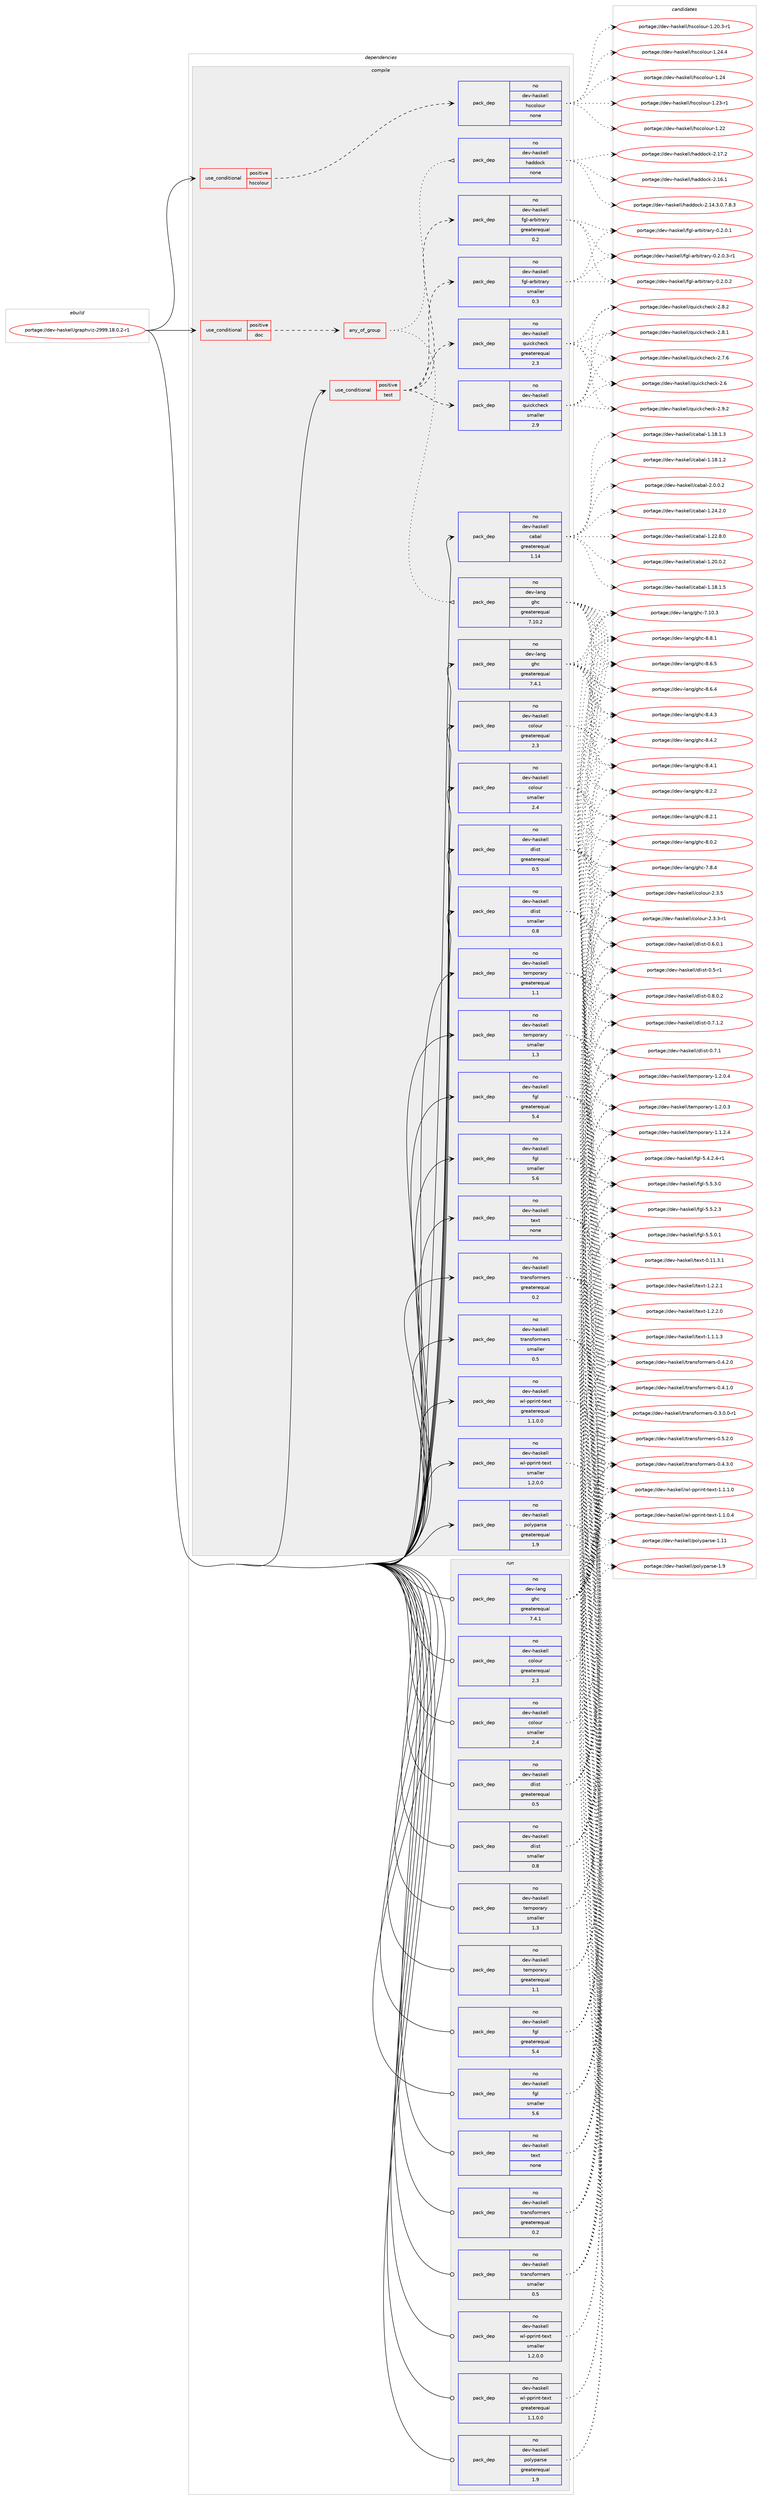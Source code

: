 digraph prolog {

# *************
# Graph options
# *************

newrank=true;
concentrate=true;
compound=true;
graph [rankdir=LR,fontname=Helvetica,fontsize=10,ranksep=1.5];#, ranksep=2.5, nodesep=0.2];
edge  [arrowhead=vee];
node  [fontname=Helvetica,fontsize=10];

# **********
# The ebuild
# **********

subgraph cluster_leftcol {
color=gray;
label=<<i>ebuild</i>>;
id [label="portage://dev-haskell/graphviz-2999.18.0.2-r1", color=red, width=4, href="../dev-haskell/graphviz-2999.18.0.2-r1.svg"];
}

# ****************
# The dependencies
# ****************

subgraph cluster_midcol {
color=gray;
label=<<i>dependencies</i>>;
subgraph cluster_compile {
fillcolor="#eeeeee";
style=filled;
label=<<i>compile</i>>;
subgraph cond133821 {
dependency561494 [label=<<TABLE BORDER="0" CELLBORDER="1" CELLSPACING="0" CELLPADDING="4"><TR><TD ROWSPAN="3" CELLPADDING="10">use_conditional</TD></TR><TR><TD>positive</TD></TR><TR><TD>doc</TD></TR></TABLE>>, shape=none, color=red];
subgraph any6387 {
dependency561495 [label=<<TABLE BORDER="0" CELLBORDER="1" CELLSPACING="0" CELLPADDING="4"><TR><TD CELLPADDING="10">any_of_group</TD></TR></TABLE>>, shape=none, color=red];subgraph pack421049 {
dependency561496 [label=<<TABLE BORDER="0" CELLBORDER="1" CELLSPACING="0" CELLPADDING="4" WIDTH="220"><TR><TD ROWSPAN="6" CELLPADDING="30">pack_dep</TD></TR><TR><TD WIDTH="110">no</TD></TR><TR><TD>dev-haskell</TD></TR><TR><TD>haddock</TD></TR><TR><TD>none</TD></TR><TR><TD></TD></TR></TABLE>>, shape=none, color=blue];
}
dependency561495:e -> dependency561496:w [weight=20,style="dotted",arrowhead="oinv"];
subgraph pack421050 {
dependency561497 [label=<<TABLE BORDER="0" CELLBORDER="1" CELLSPACING="0" CELLPADDING="4" WIDTH="220"><TR><TD ROWSPAN="6" CELLPADDING="30">pack_dep</TD></TR><TR><TD WIDTH="110">no</TD></TR><TR><TD>dev-lang</TD></TR><TR><TD>ghc</TD></TR><TR><TD>greaterequal</TD></TR><TR><TD>7.10.2</TD></TR></TABLE>>, shape=none, color=blue];
}
dependency561495:e -> dependency561497:w [weight=20,style="dotted",arrowhead="oinv"];
}
dependency561494:e -> dependency561495:w [weight=20,style="dashed",arrowhead="vee"];
}
id:e -> dependency561494:w [weight=20,style="solid",arrowhead="vee"];
subgraph cond133822 {
dependency561498 [label=<<TABLE BORDER="0" CELLBORDER="1" CELLSPACING="0" CELLPADDING="4"><TR><TD ROWSPAN="3" CELLPADDING="10">use_conditional</TD></TR><TR><TD>positive</TD></TR><TR><TD>hscolour</TD></TR></TABLE>>, shape=none, color=red];
subgraph pack421051 {
dependency561499 [label=<<TABLE BORDER="0" CELLBORDER="1" CELLSPACING="0" CELLPADDING="4" WIDTH="220"><TR><TD ROWSPAN="6" CELLPADDING="30">pack_dep</TD></TR><TR><TD WIDTH="110">no</TD></TR><TR><TD>dev-haskell</TD></TR><TR><TD>hscolour</TD></TR><TR><TD>none</TD></TR><TR><TD></TD></TR></TABLE>>, shape=none, color=blue];
}
dependency561498:e -> dependency561499:w [weight=20,style="dashed",arrowhead="vee"];
}
id:e -> dependency561498:w [weight=20,style="solid",arrowhead="vee"];
subgraph cond133823 {
dependency561500 [label=<<TABLE BORDER="0" CELLBORDER="1" CELLSPACING="0" CELLPADDING="4"><TR><TD ROWSPAN="3" CELLPADDING="10">use_conditional</TD></TR><TR><TD>positive</TD></TR><TR><TD>test</TD></TR></TABLE>>, shape=none, color=red];
subgraph pack421052 {
dependency561501 [label=<<TABLE BORDER="0" CELLBORDER="1" CELLSPACING="0" CELLPADDING="4" WIDTH="220"><TR><TD ROWSPAN="6" CELLPADDING="30">pack_dep</TD></TR><TR><TD WIDTH="110">no</TD></TR><TR><TD>dev-haskell</TD></TR><TR><TD>fgl-arbitrary</TD></TR><TR><TD>greaterequal</TD></TR><TR><TD>0.2</TD></TR></TABLE>>, shape=none, color=blue];
}
dependency561500:e -> dependency561501:w [weight=20,style="dashed",arrowhead="vee"];
subgraph pack421053 {
dependency561502 [label=<<TABLE BORDER="0" CELLBORDER="1" CELLSPACING="0" CELLPADDING="4" WIDTH="220"><TR><TD ROWSPAN="6" CELLPADDING="30">pack_dep</TD></TR><TR><TD WIDTH="110">no</TD></TR><TR><TD>dev-haskell</TD></TR><TR><TD>fgl-arbitrary</TD></TR><TR><TD>smaller</TD></TR><TR><TD>0.3</TD></TR></TABLE>>, shape=none, color=blue];
}
dependency561500:e -> dependency561502:w [weight=20,style="dashed",arrowhead="vee"];
subgraph pack421054 {
dependency561503 [label=<<TABLE BORDER="0" CELLBORDER="1" CELLSPACING="0" CELLPADDING="4" WIDTH="220"><TR><TD ROWSPAN="6" CELLPADDING="30">pack_dep</TD></TR><TR><TD WIDTH="110">no</TD></TR><TR><TD>dev-haskell</TD></TR><TR><TD>quickcheck</TD></TR><TR><TD>greaterequal</TD></TR><TR><TD>2.3</TD></TR></TABLE>>, shape=none, color=blue];
}
dependency561500:e -> dependency561503:w [weight=20,style="dashed",arrowhead="vee"];
subgraph pack421055 {
dependency561504 [label=<<TABLE BORDER="0" CELLBORDER="1" CELLSPACING="0" CELLPADDING="4" WIDTH="220"><TR><TD ROWSPAN="6" CELLPADDING="30">pack_dep</TD></TR><TR><TD WIDTH="110">no</TD></TR><TR><TD>dev-haskell</TD></TR><TR><TD>quickcheck</TD></TR><TR><TD>smaller</TD></TR><TR><TD>2.9</TD></TR></TABLE>>, shape=none, color=blue];
}
dependency561500:e -> dependency561504:w [weight=20,style="dashed",arrowhead="vee"];
}
id:e -> dependency561500:w [weight=20,style="solid",arrowhead="vee"];
subgraph pack421056 {
dependency561505 [label=<<TABLE BORDER="0" CELLBORDER="1" CELLSPACING="0" CELLPADDING="4" WIDTH="220"><TR><TD ROWSPAN="6" CELLPADDING="30">pack_dep</TD></TR><TR><TD WIDTH="110">no</TD></TR><TR><TD>dev-haskell</TD></TR><TR><TD>cabal</TD></TR><TR><TD>greaterequal</TD></TR><TR><TD>1.14</TD></TR></TABLE>>, shape=none, color=blue];
}
id:e -> dependency561505:w [weight=20,style="solid",arrowhead="vee"];
subgraph pack421057 {
dependency561506 [label=<<TABLE BORDER="0" CELLBORDER="1" CELLSPACING="0" CELLPADDING="4" WIDTH="220"><TR><TD ROWSPAN="6" CELLPADDING="30">pack_dep</TD></TR><TR><TD WIDTH="110">no</TD></TR><TR><TD>dev-haskell</TD></TR><TR><TD>colour</TD></TR><TR><TD>greaterequal</TD></TR><TR><TD>2.3</TD></TR></TABLE>>, shape=none, color=blue];
}
id:e -> dependency561506:w [weight=20,style="solid",arrowhead="vee"];
subgraph pack421058 {
dependency561507 [label=<<TABLE BORDER="0" CELLBORDER="1" CELLSPACING="0" CELLPADDING="4" WIDTH="220"><TR><TD ROWSPAN="6" CELLPADDING="30">pack_dep</TD></TR><TR><TD WIDTH="110">no</TD></TR><TR><TD>dev-haskell</TD></TR><TR><TD>colour</TD></TR><TR><TD>smaller</TD></TR><TR><TD>2.4</TD></TR></TABLE>>, shape=none, color=blue];
}
id:e -> dependency561507:w [weight=20,style="solid",arrowhead="vee"];
subgraph pack421059 {
dependency561508 [label=<<TABLE BORDER="0" CELLBORDER="1" CELLSPACING="0" CELLPADDING="4" WIDTH="220"><TR><TD ROWSPAN="6" CELLPADDING="30">pack_dep</TD></TR><TR><TD WIDTH="110">no</TD></TR><TR><TD>dev-haskell</TD></TR><TR><TD>dlist</TD></TR><TR><TD>greaterequal</TD></TR><TR><TD>0.5</TD></TR></TABLE>>, shape=none, color=blue];
}
id:e -> dependency561508:w [weight=20,style="solid",arrowhead="vee"];
subgraph pack421060 {
dependency561509 [label=<<TABLE BORDER="0" CELLBORDER="1" CELLSPACING="0" CELLPADDING="4" WIDTH="220"><TR><TD ROWSPAN="6" CELLPADDING="30">pack_dep</TD></TR><TR><TD WIDTH="110">no</TD></TR><TR><TD>dev-haskell</TD></TR><TR><TD>dlist</TD></TR><TR><TD>smaller</TD></TR><TR><TD>0.8</TD></TR></TABLE>>, shape=none, color=blue];
}
id:e -> dependency561509:w [weight=20,style="solid",arrowhead="vee"];
subgraph pack421061 {
dependency561510 [label=<<TABLE BORDER="0" CELLBORDER="1" CELLSPACING="0" CELLPADDING="4" WIDTH="220"><TR><TD ROWSPAN="6" CELLPADDING="30">pack_dep</TD></TR><TR><TD WIDTH="110">no</TD></TR><TR><TD>dev-haskell</TD></TR><TR><TD>fgl</TD></TR><TR><TD>greaterequal</TD></TR><TR><TD>5.4</TD></TR></TABLE>>, shape=none, color=blue];
}
id:e -> dependency561510:w [weight=20,style="solid",arrowhead="vee"];
subgraph pack421062 {
dependency561511 [label=<<TABLE BORDER="0" CELLBORDER="1" CELLSPACING="0" CELLPADDING="4" WIDTH="220"><TR><TD ROWSPAN="6" CELLPADDING="30">pack_dep</TD></TR><TR><TD WIDTH="110">no</TD></TR><TR><TD>dev-haskell</TD></TR><TR><TD>fgl</TD></TR><TR><TD>smaller</TD></TR><TR><TD>5.6</TD></TR></TABLE>>, shape=none, color=blue];
}
id:e -> dependency561511:w [weight=20,style="solid",arrowhead="vee"];
subgraph pack421063 {
dependency561512 [label=<<TABLE BORDER="0" CELLBORDER="1" CELLSPACING="0" CELLPADDING="4" WIDTH="220"><TR><TD ROWSPAN="6" CELLPADDING="30">pack_dep</TD></TR><TR><TD WIDTH="110">no</TD></TR><TR><TD>dev-haskell</TD></TR><TR><TD>polyparse</TD></TR><TR><TD>greaterequal</TD></TR><TR><TD>1.9</TD></TR></TABLE>>, shape=none, color=blue];
}
id:e -> dependency561512:w [weight=20,style="solid",arrowhead="vee"];
subgraph pack421064 {
dependency561513 [label=<<TABLE BORDER="0" CELLBORDER="1" CELLSPACING="0" CELLPADDING="4" WIDTH="220"><TR><TD ROWSPAN="6" CELLPADDING="30">pack_dep</TD></TR><TR><TD WIDTH="110">no</TD></TR><TR><TD>dev-haskell</TD></TR><TR><TD>temporary</TD></TR><TR><TD>greaterequal</TD></TR><TR><TD>1.1</TD></TR></TABLE>>, shape=none, color=blue];
}
id:e -> dependency561513:w [weight=20,style="solid",arrowhead="vee"];
subgraph pack421065 {
dependency561514 [label=<<TABLE BORDER="0" CELLBORDER="1" CELLSPACING="0" CELLPADDING="4" WIDTH="220"><TR><TD ROWSPAN="6" CELLPADDING="30">pack_dep</TD></TR><TR><TD WIDTH="110">no</TD></TR><TR><TD>dev-haskell</TD></TR><TR><TD>temporary</TD></TR><TR><TD>smaller</TD></TR><TR><TD>1.3</TD></TR></TABLE>>, shape=none, color=blue];
}
id:e -> dependency561514:w [weight=20,style="solid",arrowhead="vee"];
subgraph pack421066 {
dependency561515 [label=<<TABLE BORDER="0" CELLBORDER="1" CELLSPACING="0" CELLPADDING="4" WIDTH="220"><TR><TD ROWSPAN="6" CELLPADDING="30">pack_dep</TD></TR><TR><TD WIDTH="110">no</TD></TR><TR><TD>dev-haskell</TD></TR><TR><TD>text</TD></TR><TR><TD>none</TD></TR><TR><TD></TD></TR></TABLE>>, shape=none, color=blue];
}
id:e -> dependency561515:w [weight=20,style="solid",arrowhead="vee"];
subgraph pack421067 {
dependency561516 [label=<<TABLE BORDER="0" CELLBORDER="1" CELLSPACING="0" CELLPADDING="4" WIDTH="220"><TR><TD ROWSPAN="6" CELLPADDING="30">pack_dep</TD></TR><TR><TD WIDTH="110">no</TD></TR><TR><TD>dev-haskell</TD></TR><TR><TD>transformers</TD></TR><TR><TD>greaterequal</TD></TR><TR><TD>0.2</TD></TR></TABLE>>, shape=none, color=blue];
}
id:e -> dependency561516:w [weight=20,style="solid",arrowhead="vee"];
subgraph pack421068 {
dependency561517 [label=<<TABLE BORDER="0" CELLBORDER="1" CELLSPACING="0" CELLPADDING="4" WIDTH="220"><TR><TD ROWSPAN="6" CELLPADDING="30">pack_dep</TD></TR><TR><TD WIDTH="110">no</TD></TR><TR><TD>dev-haskell</TD></TR><TR><TD>transformers</TD></TR><TR><TD>smaller</TD></TR><TR><TD>0.5</TD></TR></TABLE>>, shape=none, color=blue];
}
id:e -> dependency561517:w [weight=20,style="solid",arrowhead="vee"];
subgraph pack421069 {
dependency561518 [label=<<TABLE BORDER="0" CELLBORDER="1" CELLSPACING="0" CELLPADDING="4" WIDTH="220"><TR><TD ROWSPAN="6" CELLPADDING="30">pack_dep</TD></TR><TR><TD WIDTH="110">no</TD></TR><TR><TD>dev-haskell</TD></TR><TR><TD>wl-pprint-text</TD></TR><TR><TD>greaterequal</TD></TR><TR><TD>1.1.0.0</TD></TR></TABLE>>, shape=none, color=blue];
}
id:e -> dependency561518:w [weight=20,style="solid",arrowhead="vee"];
subgraph pack421070 {
dependency561519 [label=<<TABLE BORDER="0" CELLBORDER="1" CELLSPACING="0" CELLPADDING="4" WIDTH="220"><TR><TD ROWSPAN="6" CELLPADDING="30">pack_dep</TD></TR><TR><TD WIDTH="110">no</TD></TR><TR><TD>dev-haskell</TD></TR><TR><TD>wl-pprint-text</TD></TR><TR><TD>smaller</TD></TR><TR><TD>1.2.0.0</TD></TR></TABLE>>, shape=none, color=blue];
}
id:e -> dependency561519:w [weight=20,style="solid",arrowhead="vee"];
subgraph pack421071 {
dependency561520 [label=<<TABLE BORDER="0" CELLBORDER="1" CELLSPACING="0" CELLPADDING="4" WIDTH="220"><TR><TD ROWSPAN="6" CELLPADDING="30">pack_dep</TD></TR><TR><TD WIDTH="110">no</TD></TR><TR><TD>dev-lang</TD></TR><TR><TD>ghc</TD></TR><TR><TD>greaterequal</TD></TR><TR><TD>7.4.1</TD></TR></TABLE>>, shape=none, color=blue];
}
id:e -> dependency561520:w [weight=20,style="solid",arrowhead="vee"];
}
subgraph cluster_compileandrun {
fillcolor="#eeeeee";
style=filled;
label=<<i>compile and run</i>>;
}
subgraph cluster_run {
fillcolor="#eeeeee";
style=filled;
label=<<i>run</i>>;
subgraph pack421072 {
dependency561521 [label=<<TABLE BORDER="0" CELLBORDER="1" CELLSPACING="0" CELLPADDING="4" WIDTH="220"><TR><TD ROWSPAN="6" CELLPADDING="30">pack_dep</TD></TR><TR><TD WIDTH="110">no</TD></TR><TR><TD>dev-haskell</TD></TR><TR><TD>colour</TD></TR><TR><TD>greaterequal</TD></TR><TR><TD>2.3</TD></TR></TABLE>>, shape=none, color=blue];
}
id:e -> dependency561521:w [weight=20,style="solid",arrowhead="odot"];
subgraph pack421073 {
dependency561522 [label=<<TABLE BORDER="0" CELLBORDER="1" CELLSPACING="0" CELLPADDING="4" WIDTH="220"><TR><TD ROWSPAN="6" CELLPADDING="30">pack_dep</TD></TR><TR><TD WIDTH="110">no</TD></TR><TR><TD>dev-haskell</TD></TR><TR><TD>colour</TD></TR><TR><TD>smaller</TD></TR><TR><TD>2.4</TD></TR></TABLE>>, shape=none, color=blue];
}
id:e -> dependency561522:w [weight=20,style="solid",arrowhead="odot"];
subgraph pack421074 {
dependency561523 [label=<<TABLE BORDER="0" CELLBORDER="1" CELLSPACING="0" CELLPADDING="4" WIDTH="220"><TR><TD ROWSPAN="6" CELLPADDING="30">pack_dep</TD></TR><TR><TD WIDTH="110">no</TD></TR><TR><TD>dev-haskell</TD></TR><TR><TD>dlist</TD></TR><TR><TD>greaterequal</TD></TR><TR><TD>0.5</TD></TR></TABLE>>, shape=none, color=blue];
}
id:e -> dependency561523:w [weight=20,style="solid",arrowhead="odot"];
subgraph pack421075 {
dependency561524 [label=<<TABLE BORDER="0" CELLBORDER="1" CELLSPACING="0" CELLPADDING="4" WIDTH="220"><TR><TD ROWSPAN="6" CELLPADDING="30">pack_dep</TD></TR><TR><TD WIDTH="110">no</TD></TR><TR><TD>dev-haskell</TD></TR><TR><TD>dlist</TD></TR><TR><TD>smaller</TD></TR><TR><TD>0.8</TD></TR></TABLE>>, shape=none, color=blue];
}
id:e -> dependency561524:w [weight=20,style="solid",arrowhead="odot"];
subgraph pack421076 {
dependency561525 [label=<<TABLE BORDER="0" CELLBORDER="1" CELLSPACING="0" CELLPADDING="4" WIDTH="220"><TR><TD ROWSPAN="6" CELLPADDING="30">pack_dep</TD></TR><TR><TD WIDTH="110">no</TD></TR><TR><TD>dev-haskell</TD></TR><TR><TD>fgl</TD></TR><TR><TD>greaterequal</TD></TR><TR><TD>5.4</TD></TR></TABLE>>, shape=none, color=blue];
}
id:e -> dependency561525:w [weight=20,style="solid",arrowhead="odot"];
subgraph pack421077 {
dependency561526 [label=<<TABLE BORDER="0" CELLBORDER="1" CELLSPACING="0" CELLPADDING="4" WIDTH="220"><TR><TD ROWSPAN="6" CELLPADDING="30">pack_dep</TD></TR><TR><TD WIDTH="110">no</TD></TR><TR><TD>dev-haskell</TD></TR><TR><TD>fgl</TD></TR><TR><TD>smaller</TD></TR><TR><TD>5.6</TD></TR></TABLE>>, shape=none, color=blue];
}
id:e -> dependency561526:w [weight=20,style="solid",arrowhead="odot"];
subgraph pack421078 {
dependency561527 [label=<<TABLE BORDER="0" CELLBORDER="1" CELLSPACING="0" CELLPADDING="4" WIDTH="220"><TR><TD ROWSPAN="6" CELLPADDING="30">pack_dep</TD></TR><TR><TD WIDTH="110">no</TD></TR><TR><TD>dev-haskell</TD></TR><TR><TD>polyparse</TD></TR><TR><TD>greaterequal</TD></TR><TR><TD>1.9</TD></TR></TABLE>>, shape=none, color=blue];
}
id:e -> dependency561527:w [weight=20,style="solid",arrowhead="odot"];
subgraph pack421079 {
dependency561528 [label=<<TABLE BORDER="0" CELLBORDER="1" CELLSPACING="0" CELLPADDING="4" WIDTH="220"><TR><TD ROWSPAN="6" CELLPADDING="30">pack_dep</TD></TR><TR><TD WIDTH="110">no</TD></TR><TR><TD>dev-haskell</TD></TR><TR><TD>temporary</TD></TR><TR><TD>greaterequal</TD></TR><TR><TD>1.1</TD></TR></TABLE>>, shape=none, color=blue];
}
id:e -> dependency561528:w [weight=20,style="solid",arrowhead="odot"];
subgraph pack421080 {
dependency561529 [label=<<TABLE BORDER="0" CELLBORDER="1" CELLSPACING="0" CELLPADDING="4" WIDTH="220"><TR><TD ROWSPAN="6" CELLPADDING="30">pack_dep</TD></TR><TR><TD WIDTH="110">no</TD></TR><TR><TD>dev-haskell</TD></TR><TR><TD>temporary</TD></TR><TR><TD>smaller</TD></TR><TR><TD>1.3</TD></TR></TABLE>>, shape=none, color=blue];
}
id:e -> dependency561529:w [weight=20,style="solid",arrowhead="odot"];
subgraph pack421081 {
dependency561530 [label=<<TABLE BORDER="0" CELLBORDER="1" CELLSPACING="0" CELLPADDING="4" WIDTH="220"><TR><TD ROWSPAN="6" CELLPADDING="30">pack_dep</TD></TR><TR><TD WIDTH="110">no</TD></TR><TR><TD>dev-haskell</TD></TR><TR><TD>text</TD></TR><TR><TD>none</TD></TR><TR><TD></TD></TR></TABLE>>, shape=none, color=blue];
}
id:e -> dependency561530:w [weight=20,style="solid",arrowhead="odot"];
subgraph pack421082 {
dependency561531 [label=<<TABLE BORDER="0" CELLBORDER="1" CELLSPACING="0" CELLPADDING="4" WIDTH="220"><TR><TD ROWSPAN="6" CELLPADDING="30">pack_dep</TD></TR><TR><TD WIDTH="110">no</TD></TR><TR><TD>dev-haskell</TD></TR><TR><TD>transformers</TD></TR><TR><TD>greaterequal</TD></TR><TR><TD>0.2</TD></TR></TABLE>>, shape=none, color=blue];
}
id:e -> dependency561531:w [weight=20,style="solid",arrowhead="odot"];
subgraph pack421083 {
dependency561532 [label=<<TABLE BORDER="0" CELLBORDER="1" CELLSPACING="0" CELLPADDING="4" WIDTH="220"><TR><TD ROWSPAN="6" CELLPADDING="30">pack_dep</TD></TR><TR><TD WIDTH="110">no</TD></TR><TR><TD>dev-haskell</TD></TR><TR><TD>transformers</TD></TR><TR><TD>smaller</TD></TR><TR><TD>0.5</TD></TR></TABLE>>, shape=none, color=blue];
}
id:e -> dependency561532:w [weight=20,style="solid",arrowhead="odot"];
subgraph pack421084 {
dependency561533 [label=<<TABLE BORDER="0" CELLBORDER="1" CELLSPACING="0" CELLPADDING="4" WIDTH="220"><TR><TD ROWSPAN="6" CELLPADDING="30">pack_dep</TD></TR><TR><TD WIDTH="110">no</TD></TR><TR><TD>dev-haskell</TD></TR><TR><TD>wl-pprint-text</TD></TR><TR><TD>greaterequal</TD></TR><TR><TD>1.1.0.0</TD></TR></TABLE>>, shape=none, color=blue];
}
id:e -> dependency561533:w [weight=20,style="solid",arrowhead="odot"];
subgraph pack421085 {
dependency561534 [label=<<TABLE BORDER="0" CELLBORDER="1" CELLSPACING="0" CELLPADDING="4" WIDTH="220"><TR><TD ROWSPAN="6" CELLPADDING="30">pack_dep</TD></TR><TR><TD WIDTH="110">no</TD></TR><TR><TD>dev-haskell</TD></TR><TR><TD>wl-pprint-text</TD></TR><TR><TD>smaller</TD></TR><TR><TD>1.2.0.0</TD></TR></TABLE>>, shape=none, color=blue];
}
id:e -> dependency561534:w [weight=20,style="solid",arrowhead="odot"];
subgraph pack421086 {
dependency561535 [label=<<TABLE BORDER="0" CELLBORDER="1" CELLSPACING="0" CELLPADDING="4" WIDTH="220"><TR><TD ROWSPAN="6" CELLPADDING="30">pack_dep</TD></TR><TR><TD WIDTH="110">no</TD></TR><TR><TD>dev-lang</TD></TR><TR><TD>ghc</TD></TR><TR><TD>greaterequal</TD></TR><TR><TD>7.4.1</TD></TR></TABLE>>, shape=none, color=blue];
}
id:e -> dependency561535:w [weight=20,style="solid",arrowhead="odot"];
}
}

# **************
# The candidates
# **************

subgraph cluster_choices {
rank=same;
color=gray;
label=<<i>candidates</i>>;

subgraph choice421049 {
color=black;
nodesep=1;
choice100101118451049711510710110810847104971001001119910745504649554650 [label="portage://dev-haskell/haddock-2.17.2", color=red, width=4,href="../dev-haskell/haddock-2.17.2.svg"];
choice100101118451049711510710110810847104971001001119910745504649544649 [label="portage://dev-haskell/haddock-2.16.1", color=red, width=4,href="../dev-haskell/haddock-2.16.1.svg"];
choice1001011184510497115107101108108471049710010011199107455046495246514648465546564651 [label="portage://dev-haskell/haddock-2.14.3.0.7.8.3", color=red, width=4,href="../dev-haskell/haddock-2.14.3.0.7.8.3.svg"];
dependency561496:e -> choice100101118451049711510710110810847104971001001119910745504649554650:w [style=dotted,weight="100"];
dependency561496:e -> choice100101118451049711510710110810847104971001001119910745504649544649:w [style=dotted,weight="100"];
dependency561496:e -> choice1001011184510497115107101108108471049710010011199107455046495246514648465546564651:w [style=dotted,weight="100"];
}
subgraph choice421050 {
color=black;
nodesep=1;
choice10010111845108971101034710310499455646564649 [label="portage://dev-lang/ghc-8.8.1", color=red, width=4,href="../dev-lang/ghc-8.8.1.svg"];
choice10010111845108971101034710310499455646544653 [label="portage://dev-lang/ghc-8.6.5", color=red, width=4,href="../dev-lang/ghc-8.6.5.svg"];
choice10010111845108971101034710310499455646544652 [label="portage://dev-lang/ghc-8.6.4", color=red, width=4,href="../dev-lang/ghc-8.6.4.svg"];
choice10010111845108971101034710310499455646524651 [label="portage://dev-lang/ghc-8.4.3", color=red, width=4,href="../dev-lang/ghc-8.4.3.svg"];
choice10010111845108971101034710310499455646524650 [label="portage://dev-lang/ghc-8.4.2", color=red, width=4,href="../dev-lang/ghc-8.4.2.svg"];
choice10010111845108971101034710310499455646524649 [label="portage://dev-lang/ghc-8.4.1", color=red, width=4,href="../dev-lang/ghc-8.4.1.svg"];
choice10010111845108971101034710310499455646504650 [label="portage://dev-lang/ghc-8.2.2", color=red, width=4,href="../dev-lang/ghc-8.2.2.svg"];
choice10010111845108971101034710310499455646504649 [label="portage://dev-lang/ghc-8.2.1", color=red, width=4,href="../dev-lang/ghc-8.2.1.svg"];
choice10010111845108971101034710310499455646484650 [label="portage://dev-lang/ghc-8.0.2", color=red, width=4,href="../dev-lang/ghc-8.0.2.svg"];
choice10010111845108971101034710310499455546564652 [label="portage://dev-lang/ghc-7.8.4", color=red, width=4,href="../dev-lang/ghc-7.8.4.svg"];
choice1001011184510897110103471031049945554649484651 [label="portage://dev-lang/ghc-7.10.3", color=red, width=4,href="../dev-lang/ghc-7.10.3.svg"];
dependency561497:e -> choice10010111845108971101034710310499455646564649:w [style=dotted,weight="100"];
dependency561497:e -> choice10010111845108971101034710310499455646544653:w [style=dotted,weight="100"];
dependency561497:e -> choice10010111845108971101034710310499455646544652:w [style=dotted,weight="100"];
dependency561497:e -> choice10010111845108971101034710310499455646524651:w [style=dotted,weight="100"];
dependency561497:e -> choice10010111845108971101034710310499455646524650:w [style=dotted,weight="100"];
dependency561497:e -> choice10010111845108971101034710310499455646524649:w [style=dotted,weight="100"];
dependency561497:e -> choice10010111845108971101034710310499455646504650:w [style=dotted,weight="100"];
dependency561497:e -> choice10010111845108971101034710310499455646504649:w [style=dotted,weight="100"];
dependency561497:e -> choice10010111845108971101034710310499455646484650:w [style=dotted,weight="100"];
dependency561497:e -> choice10010111845108971101034710310499455546564652:w [style=dotted,weight="100"];
dependency561497:e -> choice1001011184510897110103471031049945554649484651:w [style=dotted,weight="100"];
}
subgraph choice421051 {
color=black;
nodesep=1;
choice1001011184510497115107101108108471041159911110811111711445494650524652 [label="portage://dev-haskell/hscolour-1.24.4", color=red, width=4,href="../dev-haskell/hscolour-1.24.4.svg"];
choice100101118451049711510710110810847104115991111081111171144549465052 [label="portage://dev-haskell/hscolour-1.24", color=red, width=4,href="../dev-haskell/hscolour-1.24.svg"];
choice1001011184510497115107101108108471041159911110811111711445494650514511449 [label="portage://dev-haskell/hscolour-1.23-r1", color=red, width=4,href="../dev-haskell/hscolour-1.23-r1.svg"];
choice100101118451049711510710110810847104115991111081111171144549465050 [label="portage://dev-haskell/hscolour-1.22", color=red, width=4,href="../dev-haskell/hscolour-1.22.svg"];
choice10010111845104971151071011081084710411599111108111117114454946504846514511449 [label="portage://dev-haskell/hscolour-1.20.3-r1", color=red, width=4,href="../dev-haskell/hscolour-1.20.3-r1.svg"];
dependency561499:e -> choice1001011184510497115107101108108471041159911110811111711445494650524652:w [style=dotted,weight="100"];
dependency561499:e -> choice100101118451049711510710110810847104115991111081111171144549465052:w [style=dotted,weight="100"];
dependency561499:e -> choice1001011184510497115107101108108471041159911110811111711445494650514511449:w [style=dotted,weight="100"];
dependency561499:e -> choice100101118451049711510710110810847104115991111081111171144549465050:w [style=dotted,weight="100"];
dependency561499:e -> choice10010111845104971151071011081084710411599111108111117114454946504846514511449:w [style=dotted,weight="100"];
}
subgraph choice421052 {
color=black;
nodesep=1;
choice1001011184510497115107101108108471021031084597114981051161149711412145484650464846514511449 [label="portage://dev-haskell/fgl-arbitrary-0.2.0.3-r1", color=red, width=4,href="../dev-haskell/fgl-arbitrary-0.2.0.3-r1.svg"];
choice100101118451049711510710110810847102103108459711498105116114971141214548465046484650 [label="portage://dev-haskell/fgl-arbitrary-0.2.0.2", color=red, width=4,href="../dev-haskell/fgl-arbitrary-0.2.0.2.svg"];
choice100101118451049711510710110810847102103108459711498105116114971141214548465046484649 [label="portage://dev-haskell/fgl-arbitrary-0.2.0.1", color=red, width=4,href="../dev-haskell/fgl-arbitrary-0.2.0.1.svg"];
dependency561501:e -> choice1001011184510497115107101108108471021031084597114981051161149711412145484650464846514511449:w [style=dotted,weight="100"];
dependency561501:e -> choice100101118451049711510710110810847102103108459711498105116114971141214548465046484650:w [style=dotted,weight="100"];
dependency561501:e -> choice100101118451049711510710110810847102103108459711498105116114971141214548465046484649:w [style=dotted,weight="100"];
}
subgraph choice421053 {
color=black;
nodesep=1;
choice1001011184510497115107101108108471021031084597114981051161149711412145484650464846514511449 [label="portage://dev-haskell/fgl-arbitrary-0.2.0.3-r1", color=red, width=4,href="../dev-haskell/fgl-arbitrary-0.2.0.3-r1.svg"];
choice100101118451049711510710110810847102103108459711498105116114971141214548465046484650 [label="portage://dev-haskell/fgl-arbitrary-0.2.0.2", color=red, width=4,href="../dev-haskell/fgl-arbitrary-0.2.0.2.svg"];
choice100101118451049711510710110810847102103108459711498105116114971141214548465046484649 [label="portage://dev-haskell/fgl-arbitrary-0.2.0.1", color=red, width=4,href="../dev-haskell/fgl-arbitrary-0.2.0.1.svg"];
dependency561502:e -> choice1001011184510497115107101108108471021031084597114981051161149711412145484650464846514511449:w [style=dotted,weight="100"];
dependency561502:e -> choice100101118451049711510710110810847102103108459711498105116114971141214548465046484650:w [style=dotted,weight="100"];
dependency561502:e -> choice100101118451049711510710110810847102103108459711498105116114971141214548465046484649:w [style=dotted,weight="100"];
}
subgraph choice421054 {
color=black;
nodesep=1;
choice100101118451049711510710110810847113117105991079910410199107455046574650 [label="portage://dev-haskell/quickcheck-2.9.2", color=red, width=4,href="../dev-haskell/quickcheck-2.9.2.svg"];
choice100101118451049711510710110810847113117105991079910410199107455046564650 [label="portage://dev-haskell/quickcheck-2.8.2", color=red, width=4,href="../dev-haskell/quickcheck-2.8.2.svg"];
choice100101118451049711510710110810847113117105991079910410199107455046564649 [label="portage://dev-haskell/quickcheck-2.8.1", color=red, width=4,href="../dev-haskell/quickcheck-2.8.1.svg"];
choice100101118451049711510710110810847113117105991079910410199107455046554654 [label="portage://dev-haskell/quickcheck-2.7.6", color=red, width=4,href="../dev-haskell/quickcheck-2.7.6.svg"];
choice10010111845104971151071011081084711311710599107991041019910745504654 [label="portage://dev-haskell/quickcheck-2.6", color=red, width=4,href="../dev-haskell/quickcheck-2.6.svg"];
dependency561503:e -> choice100101118451049711510710110810847113117105991079910410199107455046574650:w [style=dotted,weight="100"];
dependency561503:e -> choice100101118451049711510710110810847113117105991079910410199107455046564650:w [style=dotted,weight="100"];
dependency561503:e -> choice100101118451049711510710110810847113117105991079910410199107455046564649:w [style=dotted,weight="100"];
dependency561503:e -> choice100101118451049711510710110810847113117105991079910410199107455046554654:w [style=dotted,weight="100"];
dependency561503:e -> choice10010111845104971151071011081084711311710599107991041019910745504654:w [style=dotted,weight="100"];
}
subgraph choice421055 {
color=black;
nodesep=1;
choice100101118451049711510710110810847113117105991079910410199107455046574650 [label="portage://dev-haskell/quickcheck-2.9.2", color=red, width=4,href="../dev-haskell/quickcheck-2.9.2.svg"];
choice100101118451049711510710110810847113117105991079910410199107455046564650 [label="portage://dev-haskell/quickcheck-2.8.2", color=red, width=4,href="../dev-haskell/quickcheck-2.8.2.svg"];
choice100101118451049711510710110810847113117105991079910410199107455046564649 [label="portage://dev-haskell/quickcheck-2.8.1", color=red, width=4,href="../dev-haskell/quickcheck-2.8.1.svg"];
choice100101118451049711510710110810847113117105991079910410199107455046554654 [label="portage://dev-haskell/quickcheck-2.7.6", color=red, width=4,href="../dev-haskell/quickcheck-2.7.6.svg"];
choice10010111845104971151071011081084711311710599107991041019910745504654 [label="portage://dev-haskell/quickcheck-2.6", color=red, width=4,href="../dev-haskell/quickcheck-2.6.svg"];
dependency561504:e -> choice100101118451049711510710110810847113117105991079910410199107455046574650:w [style=dotted,weight="100"];
dependency561504:e -> choice100101118451049711510710110810847113117105991079910410199107455046564650:w [style=dotted,weight="100"];
dependency561504:e -> choice100101118451049711510710110810847113117105991079910410199107455046564649:w [style=dotted,weight="100"];
dependency561504:e -> choice100101118451049711510710110810847113117105991079910410199107455046554654:w [style=dotted,weight="100"];
dependency561504:e -> choice10010111845104971151071011081084711311710599107991041019910745504654:w [style=dotted,weight="100"];
}
subgraph choice421056 {
color=black;
nodesep=1;
choice100101118451049711510710110810847999798971084550464846484650 [label="portage://dev-haskell/cabal-2.0.0.2", color=red, width=4,href="../dev-haskell/cabal-2.0.0.2.svg"];
choice10010111845104971151071011081084799979897108454946505246504648 [label="portage://dev-haskell/cabal-1.24.2.0", color=red, width=4,href="../dev-haskell/cabal-1.24.2.0.svg"];
choice10010111845104971151071011081084799979897108454946505046564648 [label="portage://dev-haskell/cabal-1.22.8.0", color=red, width=4,href="../dev-haskell/cabal-1.22.8.0.svg"];
choice10010111845104971151071011081084799979897108454946504846484650 [label="portage://dev-haskell/cabal-1.20.0.2", color=red, width=4,href="../dev-haskell/cabal-1.20.0.2.svg"];
choice10010111845104971151071011081084799979897108454946495646494653 [label="portage://dev-haskell/cabal-1.18.1.5", color=red, width=4,href="../dev-haskell/cabal-1.18.1.5.svg"];
choice10010111845104971151071011081084799979897108454946495646494651 [label="portage://dev-haskell/cabal-1.18.1.3", color=red, width=4,href="../dev-haskell/cabal-1.18.1.3.svg"];
choice10010111845104971151071011081084799979897108454946495646494650 [label="portage://dev-haskell/cabal-1.18.1.2", color=red, width=4,href="../dev-haskell/cabal-1.18.1.2.svg"];
dependency561505:e -> choice100101118451049711510710110810847999798971084550464846484650:w [style=dotted,weight="100"];
dependency561505:e -> choice10010111845104971151071011081084799979897108454946505246504648:w [style=dotted,weight="100"];
dependency561505:e -> choice10010111845104971151071011081084799979897108454946505046564648:w [style=dotted,weight="100"];
dependency561505:e -> choice10010111845104971151071011081084799979897108454946504846484650:w [style=dotted,weight="100"];
dependency561505:e -> choice10010111845104971151071011081084799979897108454946495646494653:w [style=dotted,weight="100"];
dependency561505:e -> choice10010111845104971151071011081084799979897108454946495646494651:w [style=dotted,weight="100"];
dependency561505:e -> choice10010111845104971151071011081084799979897108454946495646494650:w [style=dotted,weight="100"];
}
subgraph choice421057 {
color=black;
nodesep=1;
choice10010111845104971151071011081084799111108111117114455046514653 [label="portage://dev-haskell/colour-2.3.5", color=red, width=4,href="../dev-haskell/colour-2.3.5.svg"];
choice100101118451049711510710110810847991111081111171144550465146514511449 [label="portage://dev-haskell/colour-2.3.3-r1", color=red, width=4,href="../dev-haskell/colour-2.3.3-r1.svg"];
dependency561506:e -> choice10010111845104971151071011081084799111108111117114455046514653:w [style=dotted,weight="100"];
dependency561506:e -> choice100101118451049711510710110810847991111081111171144550465146514511449:w [style=dotted,weight="100"];
}
subgraph choice421058 {
color=black;
nodesep=1;
choice10010111845104971151071011081084799111108111117114455046514653 [label="portage://dev-haskell/colour-2.3.5", color=red, width=4,href="../dev-haskell/colour-2.3.5.svg"];
choice100101118451049711510710110810847991111081111171144550465146514511449 [label="portage://dev-haskell/colour-2.3.3-r1", color=red, width=4,href="../dev-haskell/colour-2.3.3-r1.svg"];
dependency561507:e -> choice10010111845104971151071011081084799111108111117114455046514653:w [style=dotted,weight="100"];
dependency561507:e -> choice100101118451049711510710110810847991111081111171144550465146514511449:w [style=dotted,weight="100"];
}
subgraph choice421059 {
color=black;
nodesep=1;
choice1001011184510497115107101108108471001081051151164548465646484650 [label="portage://dev-haskell/dlist-0.8.0.2", color=red, width=4,href="../dev-haskell/dlist-0.8.0.2.svg"];
choice1001011184510497115107101108108471001081051151164548465546494650 [label="portage://dev-haskell/dlist-0.7.1.2", color=red, width=4,href="../dev-haskell/dlist-0.7.1.2.svg"];
choice100101118451049711510710110810847100108105115116454846554649 [label="portage://dev-haskell/dlist-0.7.1", color=red, width=4,href="../dev-haskell/dlist-0.7.1.svg"];
choice1001011184510497115107101108108471001081051151164548465446484649 [label="portage://dev-haskell/dlist-0.6.0.1", color=red, width=4,href="../dev-haskell/dlist-0.6.0.1.svg"];
choice100101118451049711510710110810847100108105115116454846534511449 [label="portage://dev-haskell/dlist-0.5-r1", color=red, width=4,href="../dev-haskell/dlist-0.5-r1.svg"];
dependency561508:e -> choice1001011184510497115107101108108471001081051151164548465646484650:w [style=dotted,weight="100"];
dependency561508:e -> choice1001011184510497115107101108108471001081051151164548465546494650:w [style=dotted,weight="100"];
dependency561508:e -> choice100101118451049711510710110810847100108105115116454846554649:w [style=dotted,weight="100"];
dependency561508:e -> choice1001011184510497115107101108108471001081051151164548465446484649:w [style=dotted,weight="100"];
dependency561508:e -> choice100101118451049711510710110810847100108105115116454846534511449:w [style=dotted,weight="100"];
}
subgraph choice421060 {
color=black;
nodesep=1;
choice1001011184510497115107101108108471001081051151164548465646484650 [label="portage://dev-haskell/dlist-0.8.0.2", color=red, width=4,href="../dev-haskell/dlist-0.8.0.2.svg"];
choice1001011184510497115107101108108471001081051151164548465546494650 [label="portage://dev-haskell/dlist-0.7.1.2", color=red, width=4,href="../dev-haskell/dlist-0.7.1.2.svg"];
choice100101118451049711510710110810847100108105115116454846554649 [label="portage://dev-haskell/dlist-0.7.1", color=red, width=4,href="../dev-haskell/dlist-0.7.1.svg"];
choice1001011184510497115107101108108471001081051151164548465446484649 [label="portage://dev-haskell/dlist-0.6.0.1", color=red, width=4,href="../dev-haskell/dlist-0.6.0.1.svg"];
choice100101118451049711510710110810847100108105115116454846534511449 [label="portage://dev-haskell/dlist-0.5-r1", color=red, width=4,href="../dev-haskell/dlist-0.5-r1.svg"];
dependency561509:e -> choice1001011184510497115107101108108471001081051151164548465646484650:w [style=dotted,weight="100"];
dependency561509:e -> choice1001011184510497115107101108108471001081051151164548465546494650:w [style=dotted,weight="100"];
dependency561509:e -> choice100101118451049711510710110810847100108105115116454846554649:w [style=dotted,weight="100"];
dependency561509:e -> choice1001011184510497115107101108108471001081051151164548465446484649:w [style=dotted,weight="100"];
dependency561509:e -> choice100101118451049711510710110810847100108105115116454846534511449:w [style=dotted,weight="100"];
}
subgraph choice421061 {
color=black;
nodesep=1;
choice1001011184510497115107101108108471021031084553465346514648 [label="portage://dev-haskell/fgl-5.5.3.0", color=red, width=4,href="../dev-haskell/fgl-5.5.3.0.svg"];
choice1001011184510497115107101108108471021031084553465346504651 [label="portage://dev-haskell/fgl-5.5.2.3", color=red, width=4,href="../dev-haskell/fgl-5.5.2.3.svg"];
choice1001011184510497115107101108108471021031084553465346484649 [label="portage://dev-haskell/fgl-5.5.0.1", color=red, width=4,href="../dev-haskell/fgl-5.5.0.1.svg"];
choice10010111845104971151071011081084710210310845534652465046524511449 [label="portage://dev-haskell/fgl-5.4.2.4-r1", color=red, width=4,href="../dev-haskell/fgl-5.4.2.4-r1.svg"];
dependency561510:e -> choice1001011184510497115107101108108471021031084553465346514648:w [style=dotted,weight="100"];
dependency561510:e -> choice1001011184510497115107101108108471021031084553465346504651:w [style=dotted,weight="100"];
dependency561510:e -> choice1001011184510497115107101108108471021031084553465346484649:w [style=dotted,weight="100"];
dependency561510:e -> choice10010111845104971151071011081084710210310845534652465046524511449:w [style=dotted,weight="100"];
}
subgraph choice421062 {
color=black;
nodesep=1;
choice1001011184510497115107101108108471021031084553465346514648 [label="portage://dev-haskell/fgl-5.5.3.0", color=red, width=4,href="../dev-haskell/fgl-5.5.3.0.svg"];
choice1001011184510497115107101108108471021031084553465346504651 [label="portage://dev-haskell/fgl-5.5.2.3", color=red, width=4,href="../dev-haskell/fgl-5.5.2.3.svg"];
choice1001011184510497115107101108108471021031084553465346484649 [label="portage://dev-haskell/fgl-5.5.0.1", color=red, width=4,href="../dev-haskell/fgl-5.5.0.1.svg"];
choice10010111845104971151071011081084710210310845534652465046524511449 [label="portage://dev-haskell/fgl-5.4.2.4-r1", color=red, width=4,href="../dev-haskell/fgl-5.4.2.4-r1.svg"];
dependency561511:e -> choice1001011184510497115107101108108471021031084553465346514648:w [style=dotted,weight="100"];
dependency561511:e -> choice1001011184510497115107101108108471021031084553465346504651:w [style=dotted,weight="100"];
dependency561511:e -> choice1001011184510497115107101108108471021031084553465346484649:w [style=dotted,weight="100"];
dependency561511:e -> choice10010111845104971151071011081084710210310845534652465046524511449:w [style=dotted,weight="100"];
}
subgraph choice421063 {
color=black;
nodesep=1;
choice1001011184510497115107101108108471121111081211129711411510145494657 [label="portage://dev-haskell/polyparse-1.9", color=red, width=4,href="../dev-haskell/polyparse-1.9.svg"];
choice100101118451049711510710110810847112111108121112971141151014549464949 [label="portage://dev-haskell/polyparse-1.11", color=red, width=4,href="../dev-haskell/polyparse-1.11.svg"];
dependency561512:e -> choice1001011184510497115107101108108471121111081211129711411510145494657:w [style=dotted,weight="100"];
dependency561512:e -> choice100101118451049711510710110810847112111108121112971141151014549464949:w [style=dotted,weight="100"];
}
subgraph choice421064 {
color=black;
nodesep=1;
choice100101118451049711510710110810847116101109112111114971141214549465046484652 [label="portage://dev-haskell/temporary-1.2.0.4", color=red, width=4,href="../dev-haskell/temporary-1.2.0.4.svg"];
choice100101118451049711510710110810847116101109112111114971141214549465046484651 [label="portage://dev-haskell/temporary-1.2.0.3", color=red, width=4,href="../dev-haskell/temporary-1.2.0.3.svg"];
choice100101118451049711510710110810847116101109112111114971141214549464946504652 [label="portage://dev-haskell/temporary-1.1.2.4", color=red, width=4,href="../dev-haskell/temporary-1.1.2.4.svg"];
dependency561513:e -> choice100101118451049711510710110810847116101109112111114971141214549465046484652:w [style=dotted,weight="100"];
dependency561513:e -> choice100101118451049711510710110810847116101109112111114971141214549465046484651:w [style=dotted,weight="100"];
dependency561513:e -> choice100101118451049711510710110810847116101109112111114971141214549464946504652:w [style=dotted,weight="100"];
}
subgraph choice421065 {
color=black;
nodesep=1;
choice100101118451049711510710110810847116101109112111114971141214549465046484652 [label="portage://dev-haskell/temporary-1.2.0.4", color=red, width=4,href="../dev-haskell/temporary-1.2.0.4.svg"];
choice100101118451049711510710110810847116101109112111114971141214549465046484651 [label="portage://dev-haskell/temporary-1.2.0.3", color=red, width=4,href="../dev-haskell/temporary-1.2.0.3.svg"];
choice100101118451049711510710110810847116101109112111114971141214549464946504652 [label="portage://dev-haskell/temporary-1.1.2.4", color=red, width=4,href="../dev-haskell/temporary-1.1.2.4.svg"];
dependency561514:e -> choice100101118451049711510710110810847116101109112111114971141214549465046484652:w [style=dotted,weight="100"];
dependency561514:e -> choice100101118451049711510710110810847116101109112111114971141214549465046484651:w [style=dotted,weight="100"];
dependency561514:e -> choice100101118451049711510710110810847116101109112111114971141214549464946504652:w [style=dotted,weight="100"];
}
subgraph choice421066 {
color=black;
nodesep=1;
choice1001011184510497115107101108108471161011201164549465046504649 [label="portage://dev-haskell/text-1.2.2.1", color=red, width=4,href="../dev-haskell/text-1.2.2.1.svg"];
choice1001011184510497115107101108108471161011201164549465046504648 [label="portage://dev-haskell/text-1.2.2.0", color=red, width=4,href="../dev-haskell/text-1.2.2.0.svg"];
choice1001011184510497115107101108108471161011201164549464946494651 [label="portage://dev-haskell/text-1.1.1.3", color=red, width=4,href="../dev-haskell/text-1.1.1.3.svg"];
choice100101118451049711510710110810847116101120116454846494946514649 [label="portage://dev-haskell/text-0.11.3.1", color=red, width=4,href="../dev-haskell/text-0.11.3.1.svg"];
dependency561515:e -> choice1001011184510497115107101108108471161011201164549465046504649:w [style=dotted,weight="100"];
dependency561515:e -> choice1001011184510497115107101108108471161011201164549465046504648:w [style=dotted,weight="100"];
dependency561515:e -> choice1001011184510497115107101108108471161011201164549464946494651:w [style=dotted,weight="100"];
dependency561515:e -> choice100101118451049711510710110810847116101120116454846494946514649:w [style=dotted,weight="100"];
}
subgraph choice421067 {
color=black;
nodesep=1;
choice100101118451049711510710110810847116114971101151021111141091011141154548465346504648 [label="portage://dev-haskell/transformers-0.5.2.0", color=red, width=4,href="../dev-haskell/transformers-0.5.2.0.svg"];
choice100101118451049711510710110810847116114971101151021111141091011141154548465246514648 [label="portage://dev-haskell/transformers-0.4.3.0", color=red, width=4,href="../dev-haskell/transformers-0.4.3.0.svg"];
choice100101118451049711510710110810847116114971101151021111141091011141154548465246504648 [label="portage://dev-haskell/transformers-0.4.2.0", color=red, width=4,href="../dev-haskell/transformers-0.4.2.0.svg"];
choice100101118451049711510710110810847116114971101151021111141091011141154548465246494648 [label="portage://dev-haskell/transformers-0.4.1.0", color=red, width=4,href="../dev-haskell/transformers-0.4.1.0.svg"];
choice1001011184510497115107101108108471161149711011510211111410910111411545484651464846484511449 [label="portage://dev-haskell/transformers-0.3.0.0-r1", color=red, width=4,href="../dev-haskell/transformers-0.3.0.0-r1.svg"];
dependency561516:e -> choice100101118451049711510710110810847116114971101151021111141091011141154548465346504648:w [style=dotted,weight="100"];
dependency561516:e -> choice100101118451049711510710110810847116114971101151021111141091011141154548465246514648:w [style=dotted,weight="100"];
dependency561516:e -> choice100101118451049711510710110810847116114971101151021111141091011141154548465246504648:w [style=dotted,weight="100"];
dependency561516:e -> choice100101118451049711510710110810847116114971101151021111141091011141154548465246494648:w [style=dotted,weight="100"];
dependency561516:e -> choice1001011184510497115107101108108471161149711011510211111410910111411545484651464846484511449:w [style=dotted,weight="100"];
}
subgraph choice421068 {
color=black;
nodesep=1;
choice100101118451049711510710110810847116114971101151021111141091011141154548465346504648 [label="portage://dev-haskell/transformers-0.5.2.0", color=red, width=4,href="../dev-haskell/transformers-0.5.2.0.svg"];
choice100101118451049711510710110810847116114971101151021111141091011141154548465246514648 [label="portage://dev-haskell/transformers-0.4.3.0", color=red, width=4,href="../dev-haskell/transformers-0.4.3.0.svg"];
choice100101118451049711510710110810847116114971101151021111141091011141154548465246504648 [label="portage://dev-haskell/transformers-0.4.2.0", color=red, width=4,href="../dev-haskell/transformers-0.4.2.0.svg"];
choice100101118451049711510710110810847116114971101151021111141091011141154548465246494648 [label="portage://dev-haskell/transformers-0.4.1.0", color=red, width=4,href="../dev-haskell/transformers-0.4.1.0.svg"];
choice1001011184510497115107101108108471161149711011510211111410910111411545484651464846484511449 [label="portage://dev-haskell/transformers-0.3.0.0-r1", color=red, width=4,href="../dev-haskell/transformers-0.3.0.0-r1.svg"];
dependency561517:e -> choice100101118451049711510710110810847116114971101151021111141091011141154548465346504648:w [style=dotted,weight="100"];
dependency561517:e -> choice100101118451049711510710110810847116114971101151021111141091011141154548465246514648:w [style=dotted,weight="100"];
dependency561517:e -> choice100101118451049711510710110810847116114971101151021111141091011141154548465246504648:w [style=dotted,weight="100"];
dependency561517:e -> choice100101118451049711510710110810847116114971101151021111141091011141154548465246494648:w [style=dotted,weight="100"];
dependency561517:e -> choice1001011184510497115107101108108471161149711011510211111410910111411545484651464846484511449:w [style=dotted,weight="100"];
}
subgraph choice421069 {
color=black;
nodesep=1;
choice10010111845104971151071011081084711910845112112114105110116451161011201164549464946494648 [label="portage://dev-haskell/wl-pprint-text-1.1.1.0", color=red, width=4,href="../dev-haskell/wl-pprint-text-1.1.1.0.svg"];
choice10010111845104971151071011081084711910845112112114105110116451161011201164549464946484652 [label="portage://dev-haskell/wl-pprint-text-1.1.0.4", color=red, width=4,href="../dev-haskell/wl-pprint-text-1.1.0.4.svg"];
dependency561518:e -> choice10010111845104971151071011081084711910845112112114105110116451161011201164549464946494648:w [style=dotted,weight="100"];
dependency561518:e -> choice10010111845104971151071011081084711910845112112114105110116451161011201164549464946484652:w [style=dotted,weight="100"];
}
subgraph choice421070 {
color=black;
nodesep=1;
choice10010111845104971151071011081084711910845112112114105110116451161011201164549464946494648 [label="portage://dev-haskell/wl-pprint-text-1.1.1.0", color=red, width=4,href="../dev-haskell/wl-pprint-text-1.1.1.0.svg"];
choice10010111845104971151071011081084711910845112112114105110116451161011201164549464946484652 [label="portage://dev-haskell/wl-pprint-text-1.1.0.4", color=red, width=4,href="../dev-haskell/wl-pprint-text-1.1.0.4.svg"];
dependency561519:e -> choice10010111845104971151071011081084711910845112112114105110116451161011201164549464946494648:w [style=dotted,weight="100"];
dependency561519:e -> choice10010111845104971151071011081084711910845112112114105110116451161011201164549464946484652:w [style=dotted,weight="100"];
}
subgraph choice421071 {
color=black;
nodesep=1;
choice10010111845108971101034710310499455646564649 [label="portage://dev-lang/ghc-8.8.1", color=red, width=4,href="../dev-lang/ghc-8.8.1.svg"];
choice10010111845108971101034710310499455646544653 [label="portage://dev-lang/ghc-8.6.5", color=red, width=4,href="../dev-lang/ghc-8.6.5.svg"];
choice10010111845108971101034710310499455646544652 [label="portage://dev-lang/ghc-8.6.4", color=red, width=4,href="../dev-lang/ghc-8.6.4.svg"];
choice10010111845108971101034710310499455646524651 [label="portage://dev-lang/ghc-8.4.3", color=red, width=4,href="../dev-lang/ghc-8.4.3.svg"];
choice10010111845108971101034710310499455646524650 [label="portage://dev-lang/ghc-8.4.2", color=red, width=4,href="../dev-lang/ghc-8.4.2.svg"];
choice10010111845108971101034710310499455646524649 [label="portage://dev-lang/ghc-8.4.1", color=red, width=4,href="../dev-lang/ghc-8.4.1.svg"];
choice10010111845108971101034710310499455646504650 [label="portage://dev-lang/ghc-8.2.2", color=red, width=4,href="../dev-lang/ghc-8.2.2.svg"];
choice10010111845108971101034710310499455646504649 [label="portage://dev-lang/ghc-8.2.1", color=red, width=4,href="../dev-lang/ghc-8.2.1.svg"];
choice10010111845108971101034710310499455646484650 [label="portage://dev-lang/ghc-8.0.2", color=red, width=4,href="../dev-lang/ghc-8.0.2.svg"];
choice10010111845108971101034710310499455546564652 [label="portage://dev-lang/ghc-7.8.4", color=red, width=4,href="../dev-lang/ghc-7.8.4.svg"];
choice1001011184510897110103471031049945554649484651 [label="portage://dev-lang/ghc-7.10.3", color=red, width=4,href="../dev-lang/ghc-7.10.3.svg"];
dependency561520:e -> choice10010111845108971101034710310499455646564649:w [style=dotted,weight="100"];
dependency561520:e -> choice10010111845108971101034710310499455646544653:w [style=dotted,weight="100"];
dependency561520:e -> choice10010111845108971101034710310499455646544652:w [style=dotted,weight="100"];
dependency561520:e -> choice10010111845108971101034710310499455646524651:w [style=dotted,weight="100"];
dependency561520:e -> choice10010111845108971101034710310499455646524650:w [style=dotted,weight="100"];
dependency561520:e -> choice10010111845108971101034710310499455646524649:w [style=dotted,weight="100"];
dependency561520:e -> choice10010111845108971101034710310499455646504650:w [style=dotted,weight="100"];
dependency561520:e -> choice10010111845108971101034710310499455646504649:w [style=dotted,weight="100"];
dependency561520:e -> choice10010111845108971101034710310499455646484650:w [style=dotted,weight="100"];
dependency561520:e -> choice10010111845108971101034710310499455546564652:w [style=dotted,weight="100"];
dependency561520:e -> choice1001011184510897110103471031049945554649484651:w [style=dotted,weight="100"];
}
subgraph choice421072 {
color=black;
nodesep=1;
choice10010111845104971151071011081084799111108111117114455046514653 [label="portage://dev-haskell/colour-2.3.5", color=red, width=4,href="../dev-haskell/colour-2.3.5.svg"];
choice100101118451049711510710110810847991111081111171144550465146514511449 [label="portage://dev-haskell/colour-2.3.3-r1", color=red, width=4,href="../dev-haskell/colour-2.3.3-r1.svg"];
dependency561521:e -> choice10010111845104971151071011081084799111108111117114455046514653:w [style=dotted,weight="100"];
dependency561521:e -> choice100101118451049711510710110810847991111081111171144550465146514511449:w [style=dotted,weight="100"];
}
subgraph choice421073 {
color=black;
nodesep=1;
choice10010111845104971151071011081084799111108111117114455046514653 [label="portage://dev-haskell/colour-2.3.5", color=red, width=4,href="../dev-haskell/colour-2.3.5.svg"];
choice100101118451049711510710110810847991111081111171144550465146514511449 [label="portage://dev-haskell/colour-2.3.3-r1", color=red, width=4,href="../dev-haskell/colour-2.3.3-r1.svg"];
dependency561522:e -> choice10010111845104971151071011081084799111108111117114455046514653:w [style=dotted,weight="100"];
dependency561522:e -> choice100101118451049711510710110810847991111081111171144550465146514511449:w [style=dotted,weight="100"];
}
subgraph choice421074 {
color=black;
nodesep=1;
choice1001011184510497115107101108108471001081051151164548465646484650 [label="portage://dev-haskell/dlist-0.8.0.2", color=red, width=4,href="../dev-haskell/dlist-0.8.0.2.svg"];
choice1001011184510497115107101108108471001081051151164548465546494650 [label="portage://dev-haskell/dlist-0.7.1.2", color=red, width=4,href="../dev-haskell/dlist-0.7.1.2.svg"];
choice100101118451049711510710110810847100108105115116454846554649 [label="portage://dev-haskell/dlist-0.7.1", color=red, width=4,href="../dev-haskell/dlist-0.7.1.svg"];
choice1001011184510497115107101108108471001081051151164548465446484649 [label="portage://dev-haskell/dlist-0.6.0.1", color=red, width=4,href="../dev-haskell/dlist-0.6.0.1.svg"];
choice100101118451049711510710110810847100108105115116454846534511449 [label="portage://dev-haskell/dlist-0.5-r1", color=red, width=4,href="../dev-haskell/dlist-0.5-r1.svg"];
dependency561523:e -> choice1001011184510497115107101108108471001081051151164548465646484650:w [style=dotted,weight="100"];
dependency561523:e -> choice1001011184510497115107101108108471001081051151164548465546494650:w [style=dotted,weight="100"];
dependency561523:e -> choice100101118451049711510710110810847100108105115116454846554649:w [style=dotted,weight="100"];
dependency561523:e -> choice1001011184510497115107101108108471001081051151164548465446484649:w [style=dotted,weight="100"];
dependency561523:e -> choice100101118451049711510710110810847100108105115116454846534511449:w [style=dotted,weight="100"];
}
subgraph choice421075 {
color=black;
nodesep=1;
choice1001011184510497115107101108108471001081051151164548465646484650 [label="portage://dev-haskell/dlist-0.8.0.2", color=red, width=4,href="../dev-haskell/dlist-0.8.0.2.svg"];
choice1001011184510497115107101108108471001081051151164548465546494650 [label="portage://dev-haskell/dlist-0.7.1.2", color=red, width=4,href="../dev-haskell/dlist-0.7.1.2.svg"];
choice100101118451049711510710110810847100108105115116454846554649 [label="portage://dev-haskell/dlist-0.7.1", color=red, width=4,href="../dev-haskell/dlist-0.7.1.svg"];
choice1001011184510497115107101108108471001081051151164548465446484649 [label="portage://dev-haskell/dlist-0.6.0.1", color=red, width=4,href="../dev-haskell/dlist-0.6.0.1.svg"];
choice100101118451049711510710110810847100108105115116454846534511449 [label="portage://dev-haskell/dlist-0.5-r1", color=red, width=4,href="../dev-haskell/dlist-0.5-r1.svg"];
dependency561524:e -> choice1001011184510497115107101108108471001081051151164548465646484650:w [style=dotted,weight="100"];
dependency561524:e -> choice1001011184510497115107101108108471001081051151164548465546494650:w [style=dotted,weight="100"];
dependency561524:e -> choice100101118451049711510710110810847100108105115116454846554649:w [style=dotted,weight="100"];
dependency561524:e -> choice1001011184510497115107101108108471001081051151164548465446484649:w [style=dotted,weight="100"];
dependency561524:e -> choice100101118451049711510710110810847100108105115116454846534511449:w [style=dotted,weight="100"];
}
subgraph choice421076 {
color=black;
nodesep=1;
choice1001011184510497115107101108108471021031084553465346514648 [label="portage://dev-haskell/fgl-5.5.3.0", color=red, width=4,href="../dev-haskell/fgl-5.5.3.0.svg"];
choice1001011184510497115107101108108471021031084553465346504651 [label="portage://dev-haskell/fgl-5.5.2.3", color=red, width=4,href="../dev-haskell/fgl-5.5.2.3.svg"];
choice1001011184510497115107101108108471021031084553465346484649 [label="portage://dev-haskell/fgl-5.5.0.1", color=red, width=4,href="../dev-haskell/fgl-5.5.0.1.svg"];
choice10010111845104971151071011081084710210310845534652465046524511449 [label="portage://dev-haskell/fgl-5.4.2.4-r1", color=red, width=4,href="../dev-haskell/fgl-5.4.2.4-r1.svg"];
dependency561525:e -> choice1001011184510497115107101108108471021031084553465346514648:w [style=dotted,weight="100"];
dependency561525:e -> choice1001011184510497115107101108108471021031084553465346504651:w [style=dotted,weight="100"];
dependency561525:e -> choice1001011184510497115107101108108471021031084553465346484649:w [style=dotted,weight="100"];
dependency561525:e -> choice10010111845104971151071011081084710210310845534652465046524511449:w [style=dotted,weight="100"];
}
subgraph choice421077 {
color=black;
nodesep=1;
choice1001011184510497115107101108108471021031084553465346514648 [label="portage://dev-haskell/fgl-5.5.3.0", color=red, width=4,href="../dev-haskell/fgl-5.5.3.0.svg"];
choice1001011184510497115107101108108471021031084553465346504651 [label="portage://dev-haskell/fgl-5.5.2.3", color=red, width=4,href="../dev-haskell/fgl-5.5.2.3.svg"];
choice1001011184510497115107101108108471021031084553465346484649 [label="portage://dev-haskell/fgl-5.5.0.1", color=red, width=4,href="../dev-haskell/fgl-5.5.0.1.svg"];
choice10010111845104971151071011081084710210310845534652465046524511449 [label="portage://dev-haskell/fgl-5.4.2.4-r1", color=red, width=4,href="../dev-haskell/fgl-5.4.2.4-r1.svg"];
dependency561526:e -> choice1001011184510497115107101108108471021031084553465346514648:w [style=dotted,weight="100"];
dependency561526:e -> choice1001011184510497115107101108108471021031084553465346504651:w [style=dotted,weight="100"];
dependency561526:e -> choice1001011184510497115107101108108471021031084553465346484649:w [style=dotted,weight="100"];
dependency561526:e -> choice10010111845104971151071011081084710210310845534652465046524511449:w [style=dotted,weight="100"];
}
subgraph choice421078 {
color=black;
nodesep=1;
choice1001011184510497115107101108108471121111081211129711411510145494657 [label="portage://dev-haskell/polyparse-1.9", color=red, width=4,href="../dev-haskell/polyparse-1.9.svg"];
choice100101118451049711510710110810847112111108121112971141151014549464949 [label="portage://dev-haskell/polyparse-1.11", color=red, width=4,href="../dev-haskell/polyparse-1.11.svg"];
dependency561527:e -> choice1001011184510497115107101108108471121111081211129711411510145494657:w [style=dotted,weight="100"];
dependency561527:e -> choice100101118451049711510710110810847112111108121112971141151014549464949:w [style=dotted,weight="100"];
}
subgraph choice421079 {
color=black;
nodesep=1;
choice100101118451049711510710110810847116101109112111114971141214549465046484652 [label="portage://dev-haskell/temporary-1.2.0.4", color=red, width=4,href="../dev-haskell/temporary-1.2.0.4.svg"];
choice100101118451049711510710110810847116101109112111114971141214549465046484651 [label="portage://dev-haskell/temporary-1.2.0.3", color=red, width=4,href="../dev-haskell/temporary-1.2.0.3.svg"];
choice100101118451049711510710110810847116101109112111114971141214549464946504652 [label="portage://dev-haskell/temporary-1.1.2.4", color=red, width=4,href="../dev-haskell/temporary-1.1.2.4.svg"];
dependency561528:e -> choice100101118451049711510710110810847116101109112111114971141214549465046484652:w [style=dotted,weight="100"];
dependency561528:e -> choice100101118451049711510710110810847116101109112111114971141214549465046484651:w [style=dotted,weight="100"];
dependency561528:e -> choice100101118451049711510710110810847116101109112111114971141214549464946504652:w [style=dotted,weight="100"];
}
subgraph choice421080 {
color=black;
nodesep=1;
choice100101118451049711510710110810847116101109112111114971141214549465046484652 [label="portage://dev-haskell/temporary-1.2.0.4", color=red, width=4,href="../dev-haskell/temporary-1.2.0.4.svg"];
choice100101118451049711510710110810847116101109112111114971141214549465046484651 [label="portage://dev-haskell/temporary-1.2.0.3", color=red, width=4,href="../dev-haskell/temporary-1.2.0.3.svg"];
choice100101118451049711510710110810847116101109112111114971141214549464946504652 [label="portage://dev-haskell/temporary-1.1.2.4", color=red, width=4,href="../dev-haskell/temporary-1.1.2.4.svg"];
dependency561529:e -> choice100101118451049711510710110810847116101109112111114971141214549465046484652:w [style=dotted,weight="100"];
dependency561529:e -> choice100101118451049711510710110810847116101109112111114971141214549465046484651:w [style=dotted,weight="100"];
dependency561529:e -> choice100101118451049711510710110810847116101109112111114971141214549464946504652:w [style=dotted,weight="100"];
}
subgraph choice421081 {
color=black;
nodesep=1;
choice1001011184510497115107101108108471161011201164549465046504649 [label="portage://dev-haskell/text-1.2.2.1", color=red, width=4,href="../dev-haskell/text-1.2.2.1.svg"];
choice1001011184510497115107101108108471161011201164549465046504648 [label="portage://dev-haskell/text-1.2.2.0", color=red, width=4,href="../dev-haskell/text-1.2.2.0.svg"];
choice1001011184510497115107101108108471161011201164549464946494651 [label="portage://dev-haskell/text-1.1.1.3", color=red, width=4,href="../dev-haskell/text-1.1.1.3.svg"];
choice100101118451049711510710110810847116101120116454846494946514649 [label="portage://dev-haskell/text-0.11.3.1", color=red, width=4,href="../dev-haskell/text-0.11.3.1.svg"];
dependency561530:e -> choice1001011184510497115107101108108471161011201164549465046504649:w [style=dotted,weight="100"];
dependency561530:e -> choice1001011184510497115107101108108471161011201164549465046504648:w [style=dotted,weight="100"];
dependency561530:e -> choice1001011184510497115107101108108471161011201164549464946494651:w [style=dotted,weight="100"];
dependency561530:e -> choice100101118451049711510710110810847116101120116454846494946514649:w [style=dotted,weight="100"];
}
subgraph choice421082 {
color=black;
nodesep=1;
choice100101118451049711510710110810847116114971101151021111141091011141154548465346504648 [label="portage://dev-haskell/transformers-0.5.2.0", color=red, width=4,href="../dev-haskell/transformers-0.5.2.0.svg"];
choice100101118451049711510710110810847116114971101151021111141091011141154548465246514648 [label="portage://dev-haskell/transformers-0.4.3.0", color=red, width=4,href="../dev-haskell/transformers-0.4.3.0.svg"];
choice100101118451049711510710110810847116114971101151021111141091011141154548465246504648 [label="portage://dev-haskell/transformers-0.4.2.0", color=red, width=4,href="../dev-haskell/transformers-0.4.2.0.svg"];
choice100101118451049711510710110810847116114971101151021111141091011141154548465246494648 [label="portage://dev-haskell/transformers-0.4.1.0", color=red, width=4,href="../dev-haskell/transformers-0.4.1.0.svg"];
choice1001011184510497115107101108108471161149711011510211111410910111411545484651464846484511449 [label="portage://dev-haskell/transformers-0.3.0.0-r1", color=red, width=4,href="../dev-haskell/transformers-0.3.0.0-r1.svg"];
dependency561531:e -> choice100101118451049711510710110810847116114971101151021111141091011141154548465346504648:w [style=dotted,weight="100"];
dependency561531:e -> choice100101118451049711510710110810847116114971101151021111141091011141154548465246514648:w [style=dotted,weight="100"];
dependency561531:e -> choice100101118451049711510710110810847116114971101151021111141091011141154548465246504648:w [style=dotted,weight="100"];
dependency561531:e -> choice100101118451049711510710110810847116114971101151021111141091011141154548465246494648:w [style=dotted,weight="100"];
dependency561531:e -> choice1001011184510497115107101108108471161149711011510211111410910111411545484651464846484511449:w [style=dotted,weight="100"];
}
subgraph choice421083 {
color=black;
nodesep=1;
choice100101118451049711510710110810847116114971101151021111141091011141154548465346504648 [label="portage://dev-haskell/transformers-0.5.2.0", color=red, width=4,href="../dev-haskell/transformers-0.5.2.0.svg"];
choice100101118451049711510710110810847116114971101151021111141091011141154548465246514648 [label="portage://dev-haskell/transformers-0.4.3.0", color=red, width=4,href="../dev-haskell/transformers-0.4.3.0.svg"];
choice100101118451049711510710110810847116114971101151021111141091011141154548465246504648 [label="portage://dev-haskell/transformers-0.4.2.0", color=red, width=4,href="../dev-haskell/transformers-0.4.2.0.svg"];
choice100101118451049711510710110810847116114971101151021111141091011141154548465246494648 [label="portage://dev-haskell/transformers-0.4.1.0", color=red, width=4,href="../dev-haskell/transformers-0.4.1.0.svg"];
choice1001011184510497115107101108108471161149711011510211111410910111411545484651464846484511449 [label="portage://dev-haskell/transformers-0.3.0.0-r1", color=red, width=4,href="../dev-haskell/transformers-0.3.0.0-r1.svg"];
dependency561532:e -> choice100101118451049711510710110810847116114971101151021111141091011141154548465346504648:w [style=dotted,weight="100"];
dependency561532:e -> choice100101118451049711510710110810847116114971101151021111141091011141154548465246514648:w [style=dotted,weight="100"];
dependency561532:e -> choice100101118451049711510710110810847116114971101151021111141091011141154548465246504648:w [style=dotted,weight="100"];
dependency561532:e -> choice100101118451049711510710110810847116114971101151021111141091011141154548465246494648:w [style=dotted,weight="100"];
dependency561532:e -> choice1001011184510497115107101108108471161149711011510211111410910111411545484651464846484511449:w [style=dotted,weight="100"];
}
subgraph choice421084 {
color=black;
nodesep=1;
choice10010111845104971151071011081084711910845112112114105110116451161011201164549464946494648 [label="portage://dev-haskell/wl-pprint-text-1.1.1.0", color=red, width=4,href="../dev-haskell/wl-pprint-text-1.1.1.0.svg"];
choice10010111845104971151071011081084711910845112112114105110116451161011201164549464946484652 [label="portage://dev-haskell/wl-pprint-text-1.1.0.4", color=red, width=4,href="../dev-haskell/wl-pprint-text-1.1.0.4.svg"];
dependency561533:e -> choice10010111845104971151071011081084711910845112112114105110116451161011201164549464946494648:w [style=dotted,weight="100"];
dependency561533:e -> choice10010111845104971151071011081084711910845112112114105110116451161011201164549464946484652:w [style=dotted,weight="100"];
}
subgraph choice421085 {
color=black;
nodesep=1;
choice10010111845104971151071011081084711910845112112114105110116451161011201164549464946494648 [label="portage://dev-haskell/wl-pprint-text-1.1.1.0", color=red, width=4,href="../dev-haskell/wl-pprint-text-1.1.1.0.svg"];
choice10010111845104971151071011081084711910845112112114105110116451161011201164549464946484652 [label="portage://dev-haskell/wl-pprint-text-1.1.0.4", color=red, width=4,href="../dev-haskell/wl-pprint-text-1.1.0.4.svg"];
dependency561534:e -> choice10010111845104971151071011081084711910845112112114105110116451161011201164549464946494648:w [style=dotted,weight="100"];
dependency561534:e -> choice10010111845104971151071011081084711910845112112114105110116451161011201164549464946484652:w [style=dotted,weight="100"];
}
subgraph choice421086 {
color=black;
nodesep=1;
choice10010111845108971101034710310499455646564649 [label="portage://dev-lang/ghc-8.8.1", color=red, width=4,href="../dev-lang/ghc-8.8.1.svg"];
choice10010111845108971101034710310499455646544653 [label="portage://dev-lang/ghc-8.6.5", color=red, width=4,href="../dev-lang/ghc-8.6.5.svg"];
choice10010111845108971101034710310499455646544652 [label="portage://dev-lang/ghc-8.6.4", color=red, width=4,href="../dev-lang/ghc-8.6.4.svg"];
choice10010111845108971101034710310499455646524651 [label="portage://dev-lang/ghc-8.4.3", color=red, width=4,href="../dev-lang/ghc-8.4.3.svg"];
choice10010111845108971101034710310499455646524650 [label="portage://dev-lang/ghc-8.4.2", color=red, width=4,href="../dev-lang/ghc-8.4.2.svg"];
choice10010111845108971101034710310499455646524649 [label="portage://dev-lang/ghc-8.4.1", color=red, width=4,href="../dev-lang/ghc-8.4.1.svg"];
choice10010111845108971101034710310499455646504650 [label="portage://dev-lang/ghc-8.2.2", color=red, width=4,href="../dev-lang/ghc-8.2.2.svg"];
choice10010111845108971101034710310499455646504649 [label="portage://dev-lang/ghc-8.2.1", color=red, width=4,href="../dev-lang/ghc-8.2.1.svg"];
choice10010111845108971101034710310499455646484650 [label="portage://dev-lang/ghc-8.0.2", color=red, width=4,href="../dev-lang/ghc-8.0.2.svg"];
choice10010111845108971101034710310499455546564652 [label="portage://dev-lang/ghc-7.8.4", color=red, width=4,href="../dev-lang/ghc-7.8.4.svg"];
choice1001011184510897110103471031049945554649484651 [label="portage://dev-lang/ghc-7.10.3", color=red, width=4,href="../dev-lang/ghc-7.10.3.svg"];
dependency561535:e -> choice10010111845108971101034710310499455646564649:w [style=dotted,weight="100"];
dependency561535:e -> choice10010111845108971101034710310499455646544653:w [style=dotted,weight="100"];
dependency561535:e -> choice10010111845108971101034710310499455646544652:w [style=dotted,weight="100"];
dependency561535:e -> choice10010111845108971101034710310499455646524651:w [style=dotted,weight="100"];
dependency561535:e -> choice10010111845108971101034710310499455646524650:w [style=dotted,weight="100"];
dependency561535:e -> choice10010111845108971101034710310499455646524649:w [style=dotted,weight="100"];
dependency561535:e -> choice10010111845108971101034710310499455646504650:w [style=dotted,weight="100"];
dependency561535:e -> choice10010111845108971101034710310499455646504649:w [style=dotted,weight="100"];
dependency561535:e -> choice10010111845108971101034710310499455646484650:w [style=dotted,weight="100"];
dependency561535:e -> choice10010111845108971101034710310499455546564652:w [style=dotted,weight="100"];
dependency561535:e -> choice1001011184510897110103471031049945554649484651:w [style=dotted,weight="100"];
}
}

}
